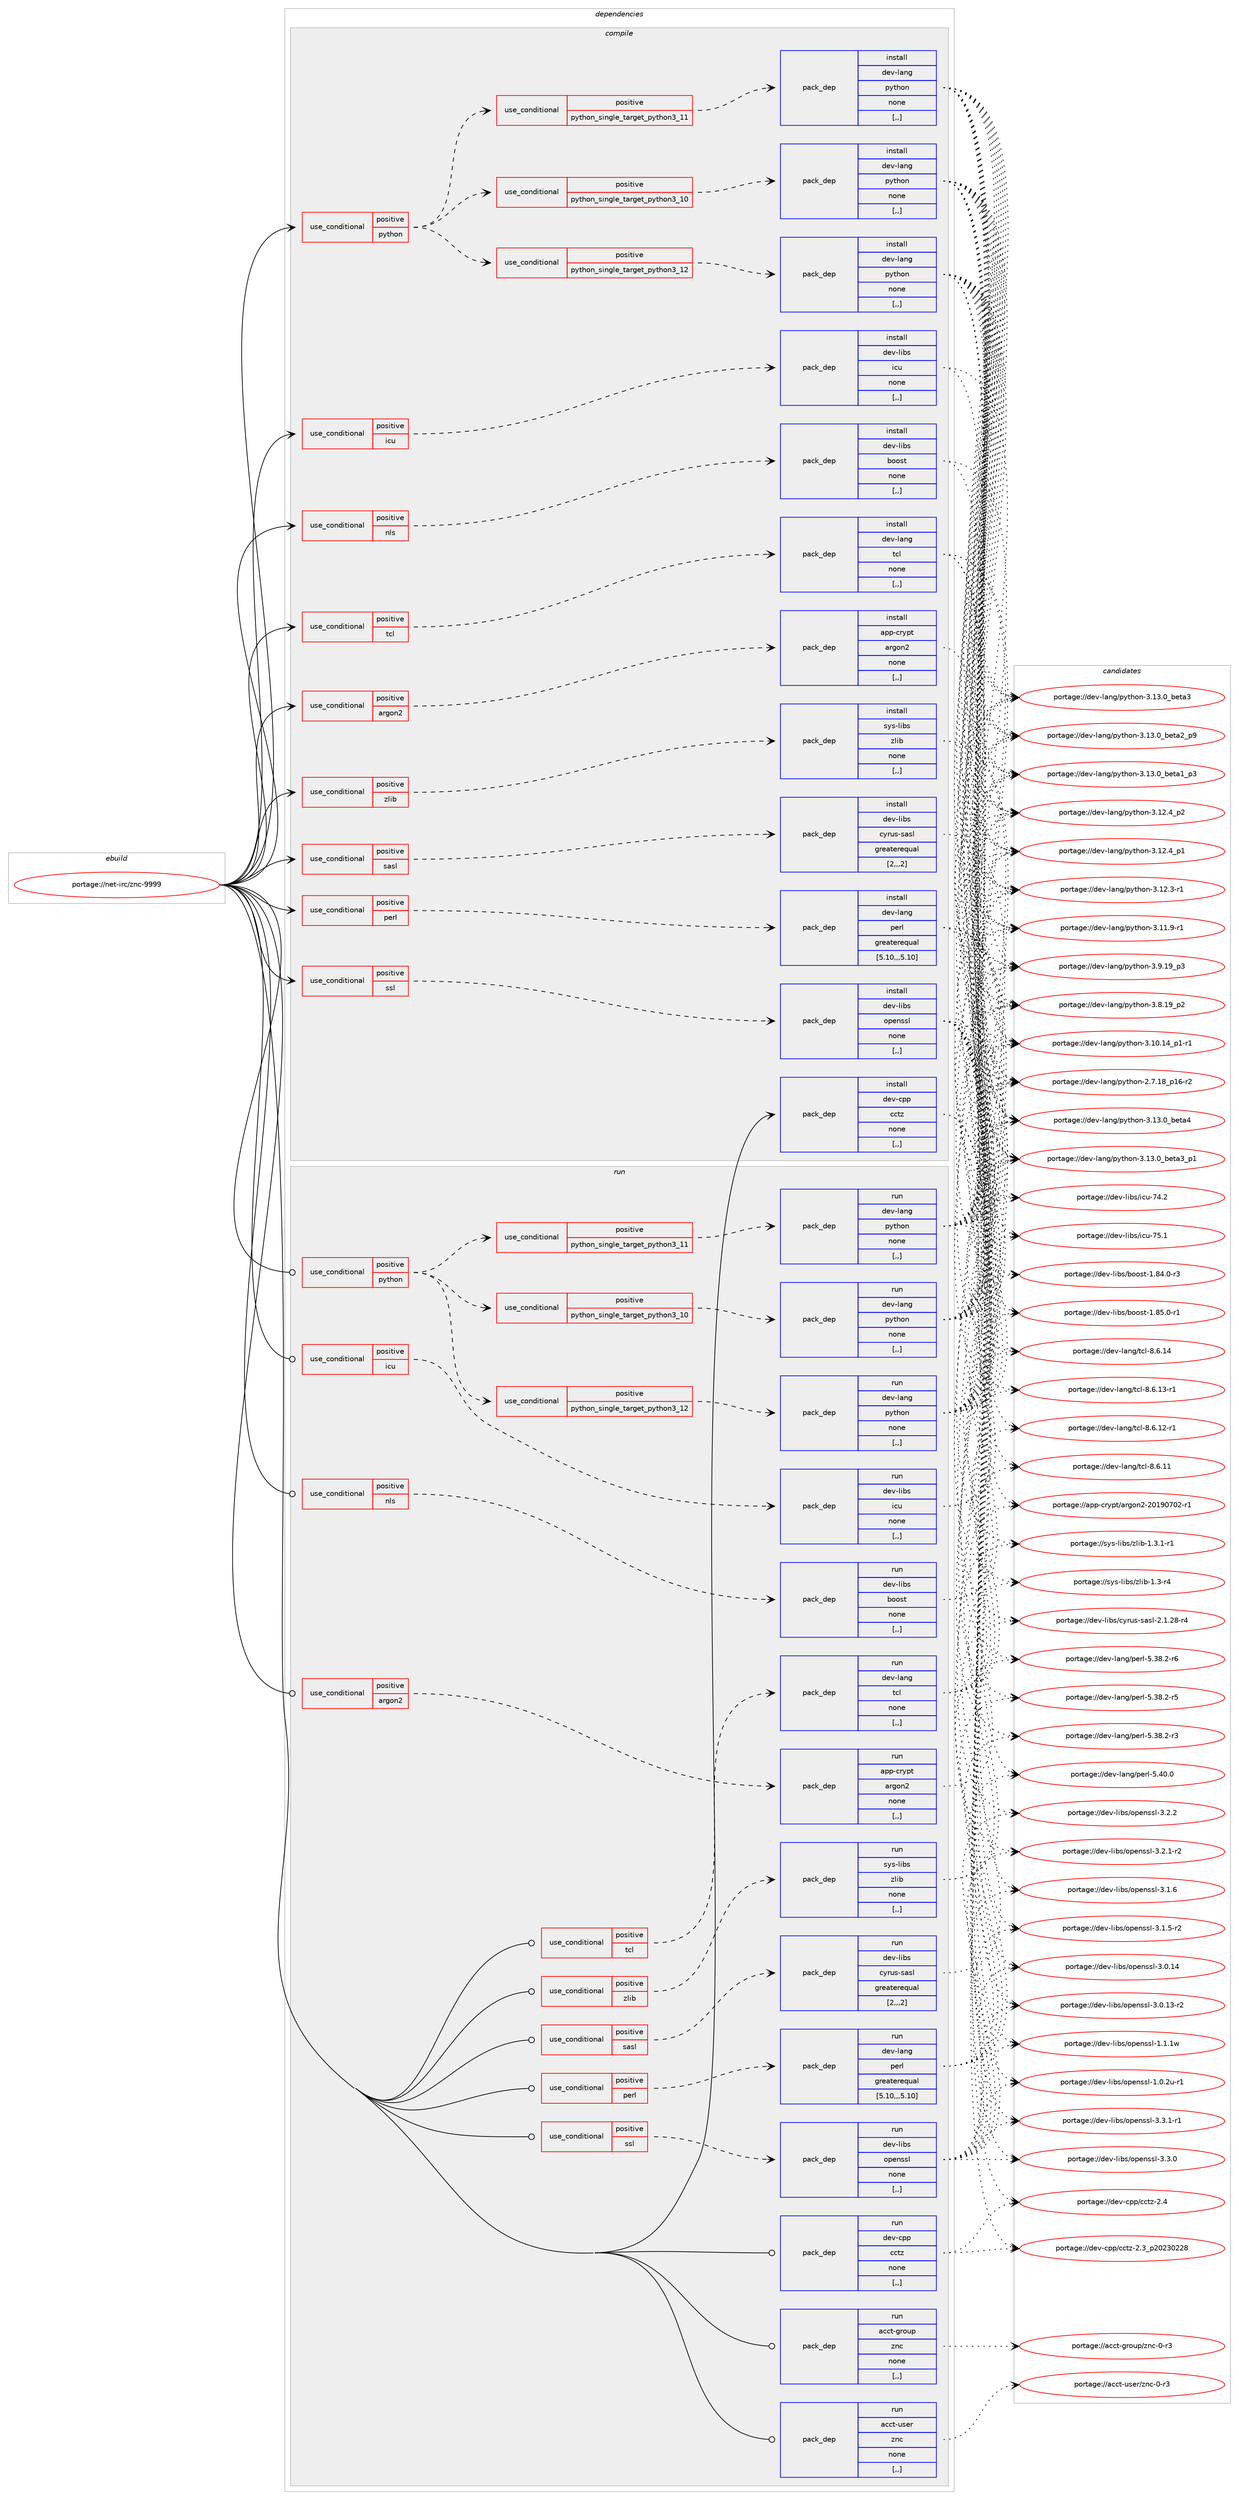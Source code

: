 digraph prolog {

# *************
# Graph options
# *************

newrank=true;
concentrate=true;
compound=true;
graph [rankdir=LR,fontname=Helvetica,fontsize=10,ranksep=1.5];#, ranksep=2.5, nodesep=0.2];
edge  [arrowhead=vee];
node  [fontname=Helvetica,fontsize=10];

# **********
# The ebuild
# **********

subgraph cluster_leftcol {
color=gray;
label=<<i>ebuild</i>>;
id [label="portage://net-irc/znc-9999", color=red, width=4, href="../net-irc/znc-9999.svg"];
}

# ****************
# The dependencies
# ****************

subgraph cluster_midcol {
color=gray;
label=<<i>dependencies</i>>;
subgraph cluster_compile {
fillcolor="#eeeeee";
style=filled;
label=<<i>compile</i>>;
subgraph cond93050 {
dependency357389 [label=<<TABLE BORDER="0" CELLBORDER="1" CELLSPACING="0" CELLPADDING="4"><TR><TD ROWSPAN="3" CELLPADDING="10">use_conditional</TD></TR><TR><TD>positive</TD></TR><TR><TD>argon2</TD></TR></TABLE>>, shape=none, color=red];
subgraph pack261698 {
dependency357390 [label=<<TABLE BORDER="0" CELLBORDER="1" CELLSPACING="0" CELLPADDING="4" WIDTH="220"><TR><TD ROWSPAN="6" CELLPADDING="30">pack_dep</TD></TR><TR><TD WIDTH="110">install</TD></TR><TR><TD>app-crypt</TD></TR><TR><TD>argon2</TD></TR><TR><TD>none</TD></TR><TR><TD>[,,]</TD></TR></TABLE>>, shape=none, color=blue];
}
dependency357389:e -> dependency357390:w [weight=20,style="dashed",arrowhead="vee"];
}
id:e -> dependency357389:w [weight=20,style="solid",arrowhead="vee"];
subgraph cond93051 {
dependency357391 [label=<<TABLE BORDER="0" CELLBORDER="1" CELLSPACING="0" CELLPADDING="4"><TR><TD ROWSPAN="3" CELLPADDING="10">use_conditional</TD></TR><TR><TD>positive</TD></TR><TR><TD>icu</TD></TR></TABLE>>, shape=none, color=red];
subgraph pack261699 {
dependency357392 [label=<<TABLE BORDER="0" CELLBORDER="1" CELLSPACING="0" CELLPADDING="4" WIDTH="220"><TR><TD ROWSPAN="6" CELLPADDING="30">pack_dep</TD></TR><TR><TD WIDTH="110">install</TD></TR><TR><TD>dev-libs</TD></TR><TR><TD>icu</TD></TR><TR><TD>none</TD></TR><TR><TD>[,,]</TD></TR></TABLE>>, shape=none, color=blue];
}
dependency357391:e -> dependency357392:w [weight=20,style="dashed",arrowhead="vee"];
}
id:e -> dependency357391:w [weight=20,style="solid",arrowhead="vee"];
subgraph cond93052 {
dependency357393 [label=<<TABLE BORDER="0" CELLBORDER="1" CELLSPACING="0" CELLPADDING="4"><TR><TD ROWSPAN="3" CELLPADDING="10">use_conditional</TD></TR><TR><TD>positive</TD></TR><TR><TD>nls</TD></TR></TABLE>>, shape=none, color=red];
subgraph pack261700 {
dependency357394 [label=<<TABLE BORDER="0" CELLBORDER="1" CELLSPACING="0" CELLPADDING="4" WIDTH="220"><TR><TD ROWSPAN="6" CELLPADDING="30">pack_dep</TD></TR><TR><TD WIDTH="110">install</TD></TR><TR><TD>dev-libs</TD></TR><TR><TD>boost</TD></TR><TR><TD>none</TD></TR><TR><TD>[,,]</TD></TR></TABLE>>, shape=none, color=blue];
}
dependency357393:e -> dependency357394:w [weight=20,style="dashed",arrowhead="vee"];
}
id:e -> dependency357393:w [weight=20,style="solid",arrowhead="vee"];
subgraph cond93053 {
dependency357395 [label=<<TABLE BORDER="0" CELLBORDER="1" CELLSPACING="0" CELLPADDING="4"><TR><TD ROWSPAN="3" CELLPADDING="10">use_conditional</TD></TR><TR><TD>positive</TD></TR><TR><TD>perl</TD></TR></TABLE>>, shape=none, color=red];
subgraph pack261701 {
dependency357396 [label=<<TABLE BORDER="0" CELLBORDER="1" CELLSPACING="0" CELLPADDING="4" WIDTH="220"><TR><TD ROWSPAN="6" CELLPADDING="30">pack_dep</TD></TR><TR><TD WIDTH="110">install</TD></TR><TR><TD>dev-lang</TD></TR><TR><TD>perl</TD></TR><TR><TD>greaterequal</TD></TR><TR><TD>[5.10,,,5.10]</TD></TR></TABLE>>, shape=none, color=blue];
}
dependency357395:e -> dependency357396:w [weight=20,style="dashed",arrowhead="vee"];
}
id:e -> dependency357395:w [weight=20,style="solid",arrowhead="vee"];
subgraph cond93054 {
dependency357397 [label=<<TABLE BORDER="0" CELLBORDER="1" CELLSPACING="0" CELLPADDING="4"><TR><TD ROWSPAN="3" CELLPADDING="10">use_conditional</TD></TR><TR><TD>positive</TD></TR><TR><TD>python</TD></TR></TABLE>>, shape=none, color=red];
subgraph cond93055 {
dependency357398 [label=<<TABLE BORDER="0" CELLBORDER="1" CELLSPACING="0" CELLPADDING="4"><TR><TD ROWSPAN="3" CELLPADDING="10">use_conditional</TD></TR><TR><TD>positive</TD></TR><TR><TD>python_single_target_python3_10</TD></TR></TABLE>>, shape=none, color=red];
subgraph pack261702 {
dependency357399 [label=<<TABLE BORDER="0" CELLBORDER="1" CELLSPACING="0" CELLPADDING="4" WIDTH="220"><TR><TD ROWSPAN="6" CELLPADDING="30">pack_dep</TD></TR><TR><TD WIDTH="110">install</TD></TR><TR><TD>dev-lang</TD></TR><TR><TD>python</TD></TR><TR><TD>none</TD></TR><TR><TD>[,,]</TD></TR></TABLE>>, shape=none, color=blue];
}
dependency357398:e -> dependency357399:w [weight=20,style="dashed",arrowhead="vee"];
}
dependency357397:e -> dependency357398:w [weight=20,style="dashed",arrowhead="vee"];
subgraph cond93056 {
dependency357400 [label=<<TABLE BORDER="0" CELLBORDER="1" CELLSPACING="0" CELLPADDING="4"><TR><TD ROWSPAN="3" CELLPADDING="10">use_conditional</TD></TR><TR><TD>positive</TD></TR><TR><TD>python_single_target_python3_11</TD></TR></TABLE>>, shape=none, color=red];
subgraph pack261703 {
dependency357401 [label=<<TABLE BORDER="0" CELLBORDER="1" CELLSPACING="0" CELLPADDING="4" WIDTH="220"><TR><TD ROWSPAN="6" CELLPADDING="30">pack_dep</TD></TR><TR><TD WIDTH="110">install</TD></TR><TR><TD>dev-lang</TD></TR><TR><TD>python</TD></TR><TR><TD>none</TD></TR><TR><TD>[,,]</TD></TR></TABLE>>, shape=none, color=blue];
}
dependency357400:e -> dependency357401:w [weight=20,style="dashed",arrowhead="vee"];
}
dependency357397:e -> dependency357400:w [weight=20,style="dashed",arrowhead="vee"];
subgraph cond93057 {
dependency357402 [label=<<TABLE BORDER="0" CELLBORDER="1" CELLSPACING="0" CELLPADDING="4"><TR><TD ROWSPAN="3" CELLPADDING="10">use_conditional</TD></TR><TR><TD>positive</TD></TR><TR><TD>python_single_target_python3_12</TD></TR></TABLE>>, shape=none, color=red];
subgraph pack261704 {
dependency357403 [label=<<TABLE BORDER="0" CELLBORDER="1" CELLSPACING="0" CELLPADDING="4" WIDTH="220"><TR><TD ROWSPAN="6" CELLPADDING="30">pack_dep</TD></TR><TR><TD WIDTH="110">install</TD></TR><TR><TD>dev-lang</TD></TR><TR><TD>python</TD></TR><TR><TD>none</TD></TR><TR><TD>[,,]</TD></TR></TABLE>>, shape=none, color=blue];
}
dependency357402:e -> dependency357403:w [weight=20,style="dashed",arrowhead="vee"];
}
dependency357397:e -> dependency357402:w [weight=20,style="dashed",arrowhead="vee"];
}
id:e -> dependency357397:w [weight=20,style="solid",arrowhead="vee"];
subgraph cond93058 {
dependency357404 [label=<<TABLE BORDER="0" CELLBORDER="1" CELLSPACING="0" CELLPADDING="4"><TR><TD ROWSPAN="3" CELLPADDING="10">use_conditional</TD></TR><TR><TD>positive</TD></TR><TR><TD>sasl</TD></TR></TABLE>>, shape=none, color=red];
subgraph pack261705 {
dependency357405 [label=<<TABLE BORDER="0" CELLBORDER="1" CELLSPACING="0" CELLPADDING="4" WIDTH="220"><TR><TD ROWSPAN="6" CELLPADDING="30">pack_dep</TD></TR><TR><TD WIDTH="110">install</TD></TR><TR><TD>dev-libs</TD></TR><TR><TD>cyrus-sasl</TD></TR><TR><TD>greaterequal</TD></TR><TR><TD>[2,,,2]</TD></TR></TABLE>>, shape=none, color=blue];
}
dependency357404:e -> dependency357405:w [weight=20,style="dashed",arrowhead="vee"];
}
id:e -> dependency357404:w [weight=20,style="solid",arrowhead="vee"];
subgraph cond93059 {
dependency357406 [label=<<TABLE BORDER="0" CELLBORDER="1" CELLSPACING="0" CELLPADDING="4"><TR><TD ROWSPAN="3" CELLPADDING="10">use_conditional</TD></TR><TR><TD>positive</TD></TR><TR><TD>ssl</TD></TR></TABLE>>, shape=none, color=red];
subgraph pack261706 {
dependency357407 [label=<<TABLE BORDER="0" CELLBORDER="1" CELLSPACING="0" CELLPADDING="4" WIDTH="220"><TR><TD ROWSPAN="6" CELLPADDING="30">pack_dep</TD></TR><TR><TD WIDTH="110">install</TD></TR><TR><TD>dev-libs</TD></TR><TR><TD>openssl</TD></TR><TR><TD>none</TD></TR><TR><TD>[,,]</TD></TR></TABLE>>, shape=none, color=blue];
}
dependency357406:e -> dependency357407:w [weight=20,style="dashed",arrowhead="vee"];
}
id:e -> dependency357406:w [weight=20,style="solid",arrowhead="vee"];
subgraph cond93060 {
dependency357408 [label=<<TABLE BORDER="0" CELLBORDER="1" CELLSPACING="0" CELLPADDING="4"><TR><TD ROWSPAN="3" CELLPADDING="10">use_conditional</TD></TR><TR><TD>positive</TD></TR><TR><TD>tcl</TD></TR></TABLE>>, shape=none, color=red];
subgraph pack261707 {
dependency357409 [label=<<TABLE BORDER="0" CELLBORDER="1" CELLSPACING="0" CELLPADDING="4" WIDTH="220"><TR><TD ROWSPAN="6" CELLPADDING="30">pack_dep</TD></TR><TR><TD WIDTH="110">install</TD></TR><TR><TD>dev-lang</TD></TR><TR><TD>tcl</TD></TR><TR><TD>none</TD></TR><TR><TD>[,,]</TD></TR></TABLE>>, shape=none, color=blue];
}
dependency357408:e -> dependency357409:w [weight=20,style="dashed",arrowhead="vee"];
}
id:e -> dependency357408:w [weight=20,style="solid",arrowhead="vee"];
subgraph cond93061 {
dependency357410 [label=<<TABLE BORDER="0" CELLBORDER="1" CELLSPACING="0" CELLPADDING="4"><TR><TD ROWSPAN="3" CELLPADDING="10">use_conditional</TD></TR><TR><TD>positive</TD></TR><TR><TD>zlib</TD></TR></TABLE>>, shape=none, color=red];
subgraph pack261708 {
dependency357411 [label=<<TABLE BORDER="0" CELLBORDER="1" CELLSPACING="0" CELLPADDING="4" WIDTH="220"><TR><TD ROWSPAN="6" CELLPADDING="30">pack_dep</TD></TR><TR><TD WIDTH="110">install</TD></TR><TR><TD>sys-libs</TD></TR><TR><TD>zlib</TD></TR><TR><TD>none</TD></TR><TR><TD>[,,]</TD></TR></TABLE>>, shape=none, color=blue];
}
dependency357410:e -> dependency357411:w [weight=20,style="dashed",arrowhead="vee"];
}
id:e -> dependency357410:w [weight=20,style="solid",arrowhead="vee"];
subgraph pack261709 {
dependency357412 [label=<<TABLE BORDER="0" CELLBORDER="1" CELLSPACING="0" CELLPADDING="4" WIDTH="220"><TR><TD ROWSPAN="6" CELLPADDING="30">pack_dep</TD></TR><TR><TD WIDTH="110">install</TD></TR><TR><TD>dev-cpp</TD></TR><TR><TD>cctz</TD></TR><TR><TD>none</TD></TR><TR><TD>[,,]</TD></TR></TABLE>>, shape=none, color=blue];
}
id:e -> dependency357412:w [weight=20,style="solid",arrowhead="vee"];
}
subgraph cluster_compileandrun {
fillcolor="#eeeeee";
style=filled;
label=<<i>compile and run</i>>;
}
subgraph cluster_run {
fillcolor="#eeeeee";
style=filled;
label=<<i>run</i>>;
subgraph cond93062 {
dependency357413 [label=<<TABLE BORDER="0" CELLBORDER="1" CELLSPACING="0" CELLPADDING="4"><TR><TD ROWSPAN="3" CELLPADDING="10">use_conditional</TD></TR><TR><TD>positive</TD></TR><TR><TD>argon2</TD></TR></TABLE>>, shape=none, color=red];
subgraph pack261710 {
dependency357414 [label=<<TABLE BORDER="0" CELLBORDER="1" CELLSPACING="0" CELLPADDING="4" WIDTH="220"><TR><TD ROWSPAN="6" CELLPADDING="30">pack_dep</TD></TR><TR><TD WIDTH="110">run</TD></TR><TR><TD>app-crypt</TD></TR><TR><TD>argon2</TD></TR><TR><TD>none</TD></TR><TR><TD>[,,]</TD></TR></TABLE>>, shape=none, color=blue];
}
dependency357413:e -> dependency357414:w [weight=20,style="dashed",arrowhead="vee"];
}
id:e -> dependency357413:w [weight=20,style="solid",arrowhead="odot"];
subgraph cond93063 {
dependency357415 [label=<<TABLE BORDER="0" CELLBORDER="1" CELLSPACING="0" CELLPADDING="4"><TR><TD ROWSPAN="3" CELLPADDING="10">use_conditional</TD></TR><TR><TD>positive</TD></TR><TR><TD>icu</TD></TR></TABLE>>, shape=none, color=red];
subgraph pack261711 {
dependency357416 [label=<<TABLE BORDER="0" CELLBORDER="1" CELLSPACING="0" CELLPADDING="4" WIDTH="220"><TR><TD ROWSPAN="6" CELLPADDING="30">pack_dep</TD></TR><TR><TD WIDTH="110">run</TD></TR><TR><TD>dev-libs</TD></TR><TR><TD>icu</TD></TR><TR><TD>none</TD></TR><TR><TD>[,,]</TD></TR></TABLE>>, shape=none, color=blue];
}
dependency357415:e -> dependency357416:w [weight=20,style="dashed",arrowhead="vee"];
}
id:e -> dependency357415:w [weight=20,style="solid",arrowhead="odot"];
subgraph cond93064 {
dependency357417 [label=<<TABLE BORDER="0" CELLBORDER="1" CELLSPACING="0" CELLPADDING="4"><TR><TD ROWSPAN="3" CELLPADDING="10">use_conditional</TD></TR><TR><TD>positive</TD></TR><TR><TD>nls</TD></TR></TABLE>>, shape=none, color=red];
subgraph pack261712 {
dependency357418 [label=<<TABLE BORDER="0" CELLBORDER="1" CELLSPACING="0" CELLPADDING="4" WIDTH="220"><TR><TD ROWSPAN="6" CELLPADDING="30">pack_dep</TD></TR><TR><TD WIDTH="110">run</TD></TR><TR><TD>dev-libs</TD></TR><TR><TD>boost</TD></TR><TR><TD>none</TD></TR><TR><TD>[,,]</TD></TR></TABLE>>, shape=none, color=blue];
}
dependency357417:e -> dependency357418:w [weight=20,style="dashed",arrowhead="vee"];
}
id:e -> dependency357417:w [weight=20,style="solid",arrowhead="odot"];
subgraph cond93065 {
dependency357419 [label=<<TABLE BORDER="0" CELLBORDER="1" CELLSPACING="0" CELLPADDING="4"><TR><TD ROWSPAN="3" CELLPADDING="10">use_conditional</TD></TR><TR><TD>positive</TD></TR><TR><TD>perl</TD></TR></TABLE>>, shape=none, color=red];
subgraph pack261713 {
dependency357420 [label=<<TABLE BORDER="0" CELLBORDER="1" CELLSPACING="0" CELLPADDING="4" WIDTH="220"><TR><TD ROWSPAN="6" CELLPADDING="30">pack_dep</TD></TR><TR><TD WIDTH="110">run</TD></TR><TR><TD>dev-lang</TD></TR><TR><TD>perl</TD></TR><TR><TD>greaterequal</TD></TR><TR><TD>[5.10,,,5.10]</TD></TR></TABLE>>, shape=none, color=blue];
}
dependency357419:e -> dependency357420:w [weight=20,style="dashed",arrowhead="vee"];
}
id:e -> dependency357419:w [weight=20,style="solid",arrowhead="odot"];
subgraph cond93066 {
dependency357421 [label=<<TABLE BORDER="0" CELLBORDER="1" CELLSPACING="0" CELLPADDING="4"><TR><TD ROWSPAN="3" CELLPADDING="10">use_conditional</TD></TR><TR><TD>positive</TD></TR><TR><TD>python</TD></TR></TABLE>>, shape=none, color=red];
subgraph cond93067 {
dependency357422 [label=<<TABLE BORDER="0" CELLBORDER="1" CELLSPACING="0" CELLPADDING="4"><TR><TD ROWSPAN="3" CELLPADDING="10">use_conditional</TD></TR><TR><TD>positive</TD></TR><TR><TD>python_single_target_python3_10</TD></TR></TABLE>>, shape=none, color=red];
subgraph pack261714 {
dependency357423 [label=<<TABLE BORDER="0" CELLBORDER="1" CELLSPACING="0" CELLPADDING="4" WIDTH="220"><TR><TD ROWSPAN="6" CELLPADDING="30">pack_dep</TD></TR><TR><TD WIDTH="110">run</TD></TR><TR><TD>dev-lang</TD></TR><TR><TD>python</TD></TR><TR><TD>none</TD></TR><TR><TD>[,,]</TD></TR></TABLE>>, shape=none, color=blue];
}
dependency357422:e -> dependency357423:w [weight=20,style="dashed",arrowhead="vee"];
}
dependency357421:e -> dependency357422:w [weight=20,style="dashed",arrowhead="vee"];
subgraph cond93068 {
dependency357424 [label=<<TABLE BORDER="0" CELLBORDER="1" CELLSPACING="0" CELLPADDING="4"><TR><TD ROWSPAN="3" CELLPADDING="10">use_conditional</TD></TR><TR><TD>positive</TD></TR><TR><TD>python_single_target_python3_11</TD></TR></TABLE>>, shape=none, color=red];
subgraph pack261715 {
dependency357425 [label=<<TABLE BORDER="0" CELLBORDER="1" CELLSPACING="0" CELLPADDING="4" WIDTH="220"><TR><TD ROWSPAN="6" CELLPADDING="30">pack_dep</TD></TR><TR><TD WIDTH="110">run</TD></TR><TR><TD>dev-lang</TD></TR><TR><TD>python</TD></TR><TR><TD>none</TD></TR><TR><TD>[,,]</TD></TR></TABLE>>, shape=none, color=blue];
}
dependency357424:e -> dependency357425:w [weight=20,style="dashed",arrowhead="vee"];
}
dependency357421:e -> dependency357424:w [weight=20,style="dashed",arrowhead="vee"];
subgraph cond93069 {
dependency357426 [label=<<TABLE BORDER="0" CELLBORDER="1" CELLSPACING="0" CELLPADDING="4"><TR><TD ROWSPAN="3" CELLPADDING="10">use_conditional</TD></TR><TR><TD>positive</TD></TR><TR><TD>python_single_target_python3_12</TD></TR></TABLE>>, shape=none, color=red];
subgraph pack261716 {
dependency357427 [label=<<TABLE BORDER="0" CELLBORDER="1" CELLSPACING="0" CELLPADDING="4" WIDTH="220"><TR><TD ROWSPAN="6" CELLPADDING="30">pack_dep</TD></TR><TR><TD WIDTH="110">run</TD></TR><TR><TD>dev-lang</TD></TR><TR><TD>python</TD></TR><TR><TD>none</TD></TR><TR><TD>[,,]</TD></TR></TABLE>>, shape=none, color=blue];
}
dependency357426:e -> dependency357427:w [weight=20,style="dashed",arrowhead="vee"];
}
dependency357421:e -> dependency357426:w [weight=20,style="dashed",arrowhead="vee"];
}
id:e -> dependency357421:w [weight=20,style="solid",arrowhead="odot"];
subgraph cond93070 {
dependency357428 [label=<<TABLE BORDER="0" CELLBORDER="1" CELLSPACING="0" CELLPADDING="4"><TR><TD ROWSPAN="3" CELLPADDING="10">use_conditional</TD></TR><TR><TD>positive</TD></TR><TR><TD>sasl</TD></TR></TABLE>>, shape=none, color=red];
subgraph pack261717 {
dependency357429 [label=<<TABLE BORDER="0" CELLBORDER="1" CELLSPACING="0" CELLPADDING="4" WIDTH="220"><TR><TD ROWSPAN="6" CELLPADDING="30">pack_dep</TD></TR><TR><TD WIDTH="110">run</TD></TR><TR><TD>dev-libs</TD></TR><TR><TD>cyrus-sasl</TD></TR><TR><TD>greaterequal</TD></TR><TR><TD>[2,,,2]</TD></TR></TABLE>>, shape=none, color=blue];
}
dependency357428:e -> dependency357429:w [weight=20,style="dashed",arrowhead="vee"];
}
id:e -> dependency357428:w [weight=20,style="solid",arrowhead="odot"];
subgraph cond93071 {
dependency357430 [label=<<TABLE BORDER="0" CELLBORDER="1" CELLSPACING="0" CELLPADDING="4"><TR><TD ROWSPAN="3" CELLPADDING="10">use_conditional</TD></TR><TR><TD>positive</TD></TR><TR><TD>ssl</TD></TR></TABLE>>, shape=none, color=red];
subgraph pack261718 {
dependency357431 [label=<<TABLE BORDER="0" CELLBORDER="1" CELLSPACING="0" CELLPADDING="4" WIDTH="220"><TR><TD ROWSPAN="6" CELLPADDING="30">pack_dep</TD></TR><TR><TD WIDTH="110">run</TD></TR><TR><TD>dev-libs</TD></TR><TR><TD>openssl</TD></TR><TR><TD>none</TD></TR><TR><TD>[,,]</TD></TR></TABLE>>, shape=none, color=blue];
}
dependency357430:e -> dependency357431:w [weight=20,style="dashed",arrowhead="vee"];
}
id:e -> dependency357430:w [weight=20,style="solid",arrowhead="odot"];
subgraph cond93072 {
dependency357432 [label=<<TABLE BORDER="0" CELLBORDER="1" CELLSPACING="0" CELLPADDING="4"><TR><TD ROWSPAN="3" CELLPADDING="10">use_conditional</TD></TR><TR><TD>positive</TD></TR><TR><TD>tcl</TD></TR></TABLE>>, shape=none, color=red];
subgraph pack261719 {
dependency357433 [label=<<TABLE BORDER="0" CELLBORDER="1" CELLSPACING="0" CELLPADDING="4" WIDTH="220"><TR><TD ROWSPAN="6" CELLPADDING="30">pack_dep</TD></TR><TR><TD WIDTH="110">run</TD></TR><TR><TD>dev-lang</TD></TR><TR><TD>tcl</TD></TR><TR><TD>none</TD></TR><TR><TD>[,,]</TD></TR></TABLE>>, shape=none, color=blue];
}
dependency357432:e -> dependency357433:w [weight=20,style="dashed",arrowhead="vee"];
}
id:e -> dependency357432:w [weight=20,style="solid",arrowhead="odot"];
subgraph cond93073 {
dependency357434 [label=<<TABLE BORDER="0" CELLBORDER="1" CELLSPACING="0" CELLPADDING="4"><TR><TD ROWSPAN="3" CELLPADDING="10">use_conditional</TD></TR><TR><TD>positive</TD></TR><TR><TD>zlib</TD></TR></TABLE>>, shape=none, color=red];
subgraph pack261720 {
dependency357435 [label=<<TABLE BORDER="0" CELLBORDER="1" CELLSPACING="0" CELLPADDING="4" WIDTH="220"><TR><TD ROWSPAN="6" CELLPADDING="30">pack_dep</TD></TR><TR><TD WIDTH="110">run</TD></TR><TR><TD>sys-libs</TD></TR><TR><TD>zlib</TD></TR><TR><TD>none</TD></TR><TR><TD>[,,]</TD></TR></TABLE>>, shape=none, color=blue];
}
dependency357434:e -> dependency357435:w [weight=20,style="dashed",arrowhead="vee"];
}
id:e -> dependency357434:w [weight=20,style="solid",arrowhead="odot"];
subgraph pack261721 {
dependency357436 [label=<<TABLE BORDER="0" CELLBORDER="1" CELLSPACING="0" CELLPADDING="4" WIDTH="220"><TR><TD ROWSPAN="6" CELLPADDING="30">pack_dep</TD></TR><TR><TD WIDTH="110">run</TD></TR><TR><TD>acct-group</TD></TR><TR><TD>znc</TD></TR><TR><TD>none</TD></TR><TR><TD>[,,]</TD></TR></TABLE>>, shape=none, color=blue];
}
id:e -> dependency357436:w [weight=20,style="solid",arrowhead="odot"];
subgraph pack261722 {
dependency357437 [label=<<TABLE BORDER="0" CELLBORDER="1" CELLSPACING="0" CELLPADDING="4" WIDTH="220"><TR><TD ROWSPAN="6" CELLPADDING="30">pack_dep</TD></TR><TR><TD WIDTH="110">run</TD></TR><TR><TD>acct-user</TD></TR><TR><TD>znc</TD></TR><TR><TD>none</TD></TR><TR><TD>[,,]</TD></TR></TABLE>>, shape=none, color=blue];
}
id:e -> dependency357437:w [weight=20,style="solid",arrowhead="odot"];
subgraph pack261723 {
dependency357438 [label=<<TABLE BORDER="0" CELLBORDER="1" CELLSPACING="0" CELLPADDING="4" WIDTH="220"><TR><TD ROWSPAN="6" CELLPADDING="30">pack_dep</TD></TR><TR><TD WIDTH="110">run</TD></TR><TR><TD>dev-cpp</TD></TR><TR><TD>cctz</TD></TR><TR><TD>none</TD></TR><TR><TD>[,,]</TD></TR></TABLE>>, shape=none, color=blue];
}
id:e -> dependency357438:w [weight=20,style="solid",arrowhead="odot"];
}
}

# **************
# The candidates
# **************

subgraph cluster_choices {
rank=same;
color=gray;
label=<<i>candidates</i>>;

subgraph choice261698 {
color=black;
nodesep=1;
choice9711211245991141211121164797114103111110504550484957485548504511449 [label="portage://app-crypt/argon2-20190702-r1", color=red, width=4,href="../app-crypt/argon2-20190702-r1.svg"];
dependency357390:e -> choice9711211245991141211121164797114103111110504550484957485548504511449:w [style=dotted,weight="100"];
}
subgraph choice261699 {
color=black;
nodesep=1;
choice100101118451081059811547105991174555534649 [label="portage://dev-libs/icu-75.1", color=red, width=4,href="../dev-libs/icu-75.1.svg"];
choice100101118451081059811547105991174555524650 [label="portage://dev-libs/icu-74.2", color=red, width=4,href="../dev-libs/icu-74.2.svg"];
dependency357392:e -> choice100101118451081059811547105991174555534649:w [style=dotted,weight="100"];
dependency357392:e -> choice100101118451081059811547105991174555524650:w [style=dotted,weight="100"];
}
subgraph choice261700 {
color=black;
nodesep=1;
choice10010111845108105981154798111111115116454946565346484511449 [label="portage://dev-libs/boost-1.85.0-r1", color=red, width=4,href="../dev-libs/boost-1.85.0-r1.svg"];
choice10010111845108105981154798111111115116454946565246484511451 [label="portage://dev-libs/boost-1.84.0-r3", color=red, width=4,href="../dev-libs/boost-1.84.0-r3.svg"];
dependency357394:e -> choice10010111845108105981154798111111115116454946565346484511449:w [style=dotted,weight="100"];
dependency357394:e -> choice10010111845108105981154798111111115116454946565246484511451:w [style=dotted,weight="100"];
}
subgraph choice261701 {
color=black;
nodesep=1;
choice10010111845108971101034711210111410845534652484648 [label="portage://dev-lang/perl-5.40.0", color=red, width=4,href="../dev-lang/perl-5.40.0.svg"];
choice100101118451089711010347112101114108455346515646504511454 [label="portage://dev-lang/perl-5.38.2-r6", color=red, width=4,href="../dev-lang/perl-5.38.2-r6.svg"];
choice100101118451089711010347112101114108455346515646504511453 [label="portage://dev-lang/perl-5.38.2-r5", color=red, width=4,href="../dev-lang/perl-5.38.2-r5.svg"];
choice100101118451089711010347112101114108455346515646504511451 [label="portage://dev-lang/perl-5.38.2-r3", color=red, width=4,href="../dev-lang/perl-5.38.2-r3.svg"];
dependency357396:e -> choice10010111845108971101034711210111410845534652484648:w [style=dotted,weight="100"];
dependency357396:e -> choice100101118451089711010347112101114108455346515646504511454:w [style=dotted,weight="100"];
dependency357396:e -> choice100101118451089711010347112101114108455346515646504511453:w [style=dotted,weight="100"];
dependency357396:e -> choice100101118451089711010347112101114108455346515646504511451:w [style=dotted,weight="100"];
}
subgraph choice261702 {
color=black;
nodesep=1;
choice1001011184510897110103471121211161041111104551464951464895981011169752 [label="portage://dev-lang/python-3.13.0_beta4", color=red, width=4,href="../dev-lang/python-3.13.0_beta4.svg"];
choice10010111845108971101034711212111610411111045514649514648959810111697519511249 [label="portage://dev-lang/python-3.13.0_beta3_p1", color=red, width=4,href="../dev-lang/python-3.13.0_beta3_p1.svg"];
choice1001011184510897110103471121211161041111104551464951464895981011169751 [label="portage://dev-lang/python-3.13.0_beta3", color=red, width=4,href="../dev-lang/python-3.13.0_beta3.svg"];
choice10010111845108971101034711212111610411111045514649514648959810111697509511257 [label="portage://dev-lang/python-3.13.0_beta2_p9", color=red, width=4,href="../dev-lang/python-3.13.0_beta2_p9.svg"];
choice10010111845108971101034711212111610411111045514649514648959810111697499511251 [label="portage://dev-lang/python-3.13.0_beta1_p3", color=red, width=4,href="../dev-lang/python-3.13.0_beta1_p3.svg"];
choice100101118451089711010347112121116104111110455146495046529511250 [label="portage://dev-lang/python-3.12.4_p2", color=red, width=4,href="../dev-lang/python-3.12.4_p2.svg"];
choice100101118451089711010347112121116104111110455146495046529511249 [label="portage://dev-lang/python-3.12.4_p1", color=red, width=4,href="../dev-lang/python-3.12.4_p1.svg"];
choice100101118451089711010347112121116104111110455146495046514511449 [label="portage://dev-lang/python-3.12.3-r1", color=red, width=4,href="../dev-lang/python-3.12.3-r1.svg"];
choice100101118451089711010347112121116104111110455146494946574511449 [label="portage://dev-lang/python-3.11.9-r1", color=red, width=4,href="../dev-lang/python-3.11.9-r1.svg"];
choice100101118451089711010347112121116104111110455146494846495295112494511449 [label="portage://dev-lang/python-3.10.14_p1-r1", color=red, width=4,href="../dev-lang/python-3.10.14_p1-r1.svg"];
choice100101118451089711010347112121116104111110455146574649579511251 [label="portage://dev-lang/python-3.9.19_p3", color=red, width=4,href="../dev-lang/python-3.9.19_p3.svg"];
choice100101118451089711010347112121116104111110455146564649579511250 [label="portage://dev-lang/python-3.8.19_p2", color=red, width=4,href="../dev-lang/python-3.8.19_p2.svg"];
choice100101118451089711010347112121116104111110455046554649569511249544511450 [label="portage://dev-lang/python-2.7.18_p16-r2", color=red, width=4,href="../dev-lang/python-2.7.18_p16-r2.svg"];
dependency357399:e -> choice1001011184510897110103471121211161041111104551464951464895981011169752:w [style=dotted,weight="100"];
dependency357399:e -> choice10010111845108971101034711212111610411111045514649514648959810111697519511249:w [style=dotted,weight="100"];
dependency357399:e -> choice1001011184510897110103471121211161041111104551464951464895981011169751:w [style=dotted,weight="100"];
dependency357399:e -> choice10010111845108971101034711212111610411111045514649514648959810111697509511257:w [style=dotted,weight="100"];
dependency357399:e -> choice10010111845108971101034711212111610411111045514649514648959810111697499511251:w [style=dotted,weight="100"];
dependency357399:e -> choice100101118451089711010347112121116104111110455146495046529511250:w [style=dotted,weight="100"];
dependency357399:e -> choice100101118451089711010347112121116104111110455146495046529511249:w [style=dotted,weight="100"];
dependency357399:e -> choice100101118451089711010347112121116104111110455146495046514511449:w [style=dotted,weight="100"];
dependency357399:e -> choice100101118451089711010347112121116104111110455146494946574511449:w [style=dotted,weight="100"];
dependency357399:e -> choice100101118451089711010347112121116104111110455146494846495295112494511449:w [style=dotted,weight="100"];
dependency357399:e -> choice100101118451089711010347112121116104111110455146574649579511251:w [style=dotted,weight="100"];
dependency357399:e -> choice100101118451089711010347112121116104111110455146564649579511250:w [style=dotted,weight="100"];
dependency357399:e -> choice100101118451089711010347112121116104111110455046554649569511249544511450:w [style=dotted,weight="100"];
}
subgraph choice261703 {
color=black;
nodesep=1;
choice1001011184510897110103471121211161041111104551464951464895981011169752 [label="portage://dev-lang/python-3.13.0_beta4", color=red, width=4,href="../dev-lang/python-3.13.0_beta4.svg"];
choice10010111845108971101034711212111610411111045514649514648959810111697519511249 [label="portage://dev-lang/python-3.13.0_beta3_p1", color=red, width=4,href="../dev-lang/python-3.13.0_beta3_p1.svg"];
choice1001011184510897110103471121211161041111104551464951464895981011169751 [label="portage://dev-lang/python-3.13.0_beta3", color=red, width=4,href="../dev-lang/python-3.13.0_beta3.svg"];
choice10010111845108971101034711212111610411111045514649514648959810111697509511257 [label="portage://dev-lang/python-3.13.0_beta2_p9", color=red, width=4,href="../dev-lang/python-3.13.0_beta2_p9.svg"];
choice10010111845108971101034711212111610411111045514649514648959810111697499511251 [label="portage://dev-lang/python-3.13.0_beta1_p3", color=red, width=4,href="../dev-lang/python-3.13.0_beta1_p3.svg"];
choice100101118451089711010347112121116104111110455146495046529511250 [label="portage://dev-lang/python-3.12.4_p2", color=red, width=4,href="../dev-lang/python-3.12.4_p2.svg"];
choice100101118451089711010347112121116104111110455146495046529511249 [label="portage://dev-lang/python-3.12.4_p1", color=red, width=4,href="../dev-lang/python-3.12.4_p1.svg"];
choice100101118451089711010347112121116104111110455146495046514511449 [label="portage://dev-lang/python-3.12.3-r1", color=red, width=4,href="../dev-lang/python-3.12.3-r1.svg"];
choice100101118451089711010347112121116104111110455146494946574511449 [label="portage://dev-lang/python-3.11.9-r1", color=red, width=4,href="../dev-lang/python-3.11.9-r1.svg"];
choice100101118451089711010347112121116104111110455146494846495295112494511449 [label="portage://dev-lang/python-3.10.14_p1-r1", color=red, width=4,href="../dev-lang/python-3.10.14_p1-r1.svg"];
choice100101118451089711010347112121116104111110455146574649579511251 [label="portage://dev-lang/python-3.9.19_p3", color=red, width=4,href="../dev-lang/python-3.9.19_p3.svg"];
choice100101118451089711010347112121116104111110455146564649579511250 [label="portage://dev-lang/python-3.8.19_p2", color=red, width=4,href="../dev-lang/python-3.8.19_p2.svg"];
choice100101118451089711010347112121116104111110455046554649569511249544511450 [label="portage://dev-lang/python-2.7.18_p16-r2", color=red, width=4,href="../dev-lang/python-2.7.18_p16-r2.svg"];
dependency357401:e -> choice1001011184510897110103471121211161041111104551464951464895981011169752:w [style=dotted,weight="100"];
dependency357401:e -> choice10010111845108971101034711212111610411111045514649514648959810111697519511249:w [style=dotted,weight="100"];
dependency357401:e -> choice1001011184510897110103471121211161041111104551464951464895981011169751:w [style=dotted,weight="100"];
dependency357401:e -> choice10010111845108971101034711212111610411111045514649514648959810111697509511257:w [style=dotted,weight="100"];
dependency357401:e -> choice10010111845108971101034711212111610411111045514649514648959810111697499511251:w [style=dotted,weight="100"];
dependency357401:e -> choice100101118451089711010347112121116104111110455146495046529511250:w [style=dotted,weight="100"];
dependency357401:e -> choice100101118451089711010347112121116104111110455146495046529511249:w [style=dotted,weight="100"];
dependency357401:e -> choice100101118451089711010347112121116104111110455146495046514511449:w [style=dotted,weight="100"];
dependency357401:e -> choice100101118451089711010347112121116104111110455146494946574511449:w [style=dotted,weight="100"];
dependency357401:e -> choice100101118451089711010347112121116104111110455146494846495295112494511449:w [style=dotted,weight="100"];
dependency357401:e -> choice100101118451089711010347112121116104111110455146574649579511251:w [style=dotted,weight="100"];
dependency357401:e -> choice100101118451089711010347112121116104111110455146564649579511250:w [style=dotted,weight="100"];
dependency357401:e -> choice100101118451089711010347112121116104111110455046554649569511249544511450:w [style=dotted,weight="100"];
}
subgraph choice261704 {
color=black;
nodesep=1;
choice1001011184510897110103471121211161041111104551464951464895981011169752 [label="portage://dev-lang/python-3.13.0_beta4", color=red, width=4,href="../dev-lang/python-3.13.0_beta4.svg"];
choice10010111845108971101034711212111610411111045514649514648959810111697519511249 [label="portage://dev-lang/python-3.13.0_beta3_p1", color=red, width=4,href="../dev-lang/python-3.13.0_beta3_p1.svg"];
choice1001011184510897110103471121211161041111104551464951464895981011169751 [label="portage://dev-lang/python-3.13.0_beta3", color=red, width=4,href="../dev-lang/python-3.13.0_beta3.svg"];
choice10010111845108971101034711212111610411111045514649514648959810111697509511257 [label="portage://dev-lang/python-3.13.0_beta2_p9", color=red, width=4,href="../dev-lang/python-3.13.0_beta2_p9.svg"];
choice10010111845108971101034711212111610411111045514649514648959810111697499511251 [label="portage://dev-lang/python-3.13.0_beta1_p3", color=red, width=4,href="../dev-lang/python-3.13.0_beta1_p3.svg"];
choice100101118451089711010347112121116104111110455146495046529511250 [label="portage://dev-lang/python-3.12.4_p2", color=red, width=4,href="../dev-lang/python-3.12.4_p2.svg"];
choice100101118451089711010347112121116104111110455146495046529511249 [label="portage://dev-lang/python-3.12.4_p1", color=red, width=4,href="../dev-lang/python-3.12.4_p1.svg"];
choice100101118451089711010347112121116104111110455146495046514511449 [label="portage://dev-lang/python-3.12.3-r1", color=red, width=4,href="../dev-lang/python-3.12.3-r1.svg"];
choice100101118451089711010347112121116104111110455146494946574511449 [label="portage://dev-lang/python-3.11.9-r1", color=red, width=4,href="../dev-lang/python-3.11.9-r1.svg"];
choice100101118451089711010347112121116104111110455146494846495295112494511449 [label="portage://dev-lang/python-3.10.14_p1-r1", color=red, width=4,href="../dev-lang/python-3.10.14_p1-r1.svg"];
choice100101118451089711010347112121116104111110455146574649579511251 [label="portage://dev-lang/python-3.9.19_p3", color=red, width=4,href="../dev-lang/python-3.9.19_p3.svg"];
choice100101118451089711010347112121116104111110455146564649579511250 [label="portage://dev-lang/python-3.8.19_p2", color=red, width=4,href="../dev-lang/python-3.8.19_p2.svg"];
choice100101118451089711010347112121116104111110455046554649569511249544511450 [label="portage://dev-lang/python-2.7.18_p16-r2", color=red, width=4,href="../dev-lang/python-2.7.18_p16-r2.svg"];
dependency357403:e -> choice1001011184510897110103471121211161041111104551464951464895981011169752:w [style=dotted,weight="100"];
dependency357403:e -> choice10010111845108971101034711212111610411111045514649514648959810111697519511249:w [style=dotted,weight="100"];
dependency357403:e -> choice1001011184510897110103471121211161041111104551464951464895981011169751:w [style=dotted,weight="100"];
dependency357403:e -> choice10010111845108971101034711212111610411111045514649514648959810111697509511257:w [style=dotted,weight="100"];
dependency357403:e -> choice10010111845108971101034711212111610411111045514649514648959810111697499511251:w [style=dotted,weight="100"];
dependency357403:e -> choice100101118451089711010347112121116104111110455146495046529511250:w [style=dotted,weight="100"];
dependency357403:e -> choice100101118451089711010347112121116104111110455146495046529511249:w [style=dotted,weight="100"];
dependency357403:e -> choice100101118451089711010347112121116104111110455146495046514511449:w [style=dotted,weight="100"];
dependency357403:e -> choice100101118451089711010347112121116104111110455146494946574511449:w [style=dotted,weight="100"];
dependency357403:e -> choice100101118451089711010347112121116104111110455146494846495295112494511449:w [style=dotted,weight="100"];
dependency357403:e -> choice100101118451089711010347112121116104111110455146574649579511251:w [style=dotted,weight="100"];
dependency357403:e -> choice100101118451089711010347112121116104111110455146564649579511250:w [style=dotted,weight="100"];
dependency357403:e -> choice100101118451089711010347112121116104111110455046554649569511249544511450:w [style=dotted,weight="100"];
}
subgraph choice261705 {
color=black;
nodesep=1;
choice100101118451081059811547991211141171154511597115108455046494650564511452 [label="portage://dev-libs/cyrus-sasl-2.1.28-r4", color=red, width=4,href="../dev-libs/cyrus-sasl-2.1.28-r4.svg"];
dependency357405:e -> choice100101118451081059811547991211141171154511597115108455046494650564511452:w [style=dotted,weight="100"];
}
subgraph choice261706 {
color=black;
nodesep=1;
choice1001011184510810598115471111121011101151151084551465146494511449 [label="portage://dev-libs/openssl-3.3.1-r1", color=red, width=4,href="../dev-libs/openssl-3.3.1-r1.svg"];
choice100101118451081059811547111112101110115115108455146514648 [label="portage://dev-libs/openssl-3.3.0", color=red, width=4,href="../dev-libs/openssl-3.3.0.svg"];
choice100101118451081059811547111112101110115115108455146504650 [label="portage://dev-libs/openssl-3.2.2", color=red, width=4,href="../dev-libs/openssl-3.2.2.svg"];
choice1001011184510810598115471111121011101151151084551465046494511450 [label="portage://dev-libs/openssl-3.2.1-r2", color=red, width=4,href="../dev-libs/openssl-3.2.1-r2.svg"];
choice100101118451081059811547111112101110115115108455146494654 [label="portage://dev-libs/openssl-3.1.6", color=red, width=4,href="../dev-libs/openssl-3.1.6.svg"];
choice1001011184510810598115471111121011101151151084551464946534511450 [label="portage://dev-libs/openssl-3.1.5-r2", color=red, width=4,href="../dev-libs/openssl-3.1.5-r2.svg"];
choice10010111845108105981154711111210111011511510845514648464952 [label="portage://dev-libs/openssl-3.0.14", color=red, width=4,href="../dev-libs/openssl-3.0.14.svg"];
choice100101118451081059811547111112101110115115108455146484649514511450 [label="portage://dev-libs/openssl-3.0.13-r2", color=red, width=4,href="../dev-libs/openssl-3.0.13-r2.svg"];
choice100101118451081059811547111112101110115115108454946494649119 [label="portage://dev-libs/openssl-1.1.1w", color=red, width=4,href="../dev-libs/openssl-1.1.1w.svg"];
choice1001011184510810598115471111121011101151151084549464846501174511449 [label="portage://dev-libs/openssl-1.0.2u-r1", color=red, width=4,href="../dev-libs/openssl-1.0.2u-r1.svg"];
dependency357407:e -> choice1001011184510810598115471111121011101151151084551465146494511449:w [style=dotted,weight="100"];
dependency357407:e -> choice100101118451081059811547111112101110115115108455146514648:w [style=dotted,weight="100"];
dependency357407:e -> choice100101118451081059811547111112101110115115108455146504650:w [style=dotted,weight="100"];
dependency357407:e -> choice1001011184510810598115471111121011101151151084551465046494511450:w [style=dotted,weight="100"];
dependency357407:e -> choice100101118451081059811547111112101110115115108455146494654:w [style=dotted,weight="100"];
dependency357407:e -> choice1001011184510810598115471111121011101151151084551464946534511450:w [style=dotted,weight="100"];
dependency357407:e -> choice10010111845108105981154711111210111011511510845514648464952:w [style=dotted,weight="100"];
dependency357407:e -> choice100101118451081059811547111112101110115115108455146484649514511450:w [style=dotted,weight="100"];
dependency357407:e -> choice100101118451081059811547111112101110115115108454946494649119:w [style=dotted,weight="100"];
dependency357407:e -> choice1001011184510810598115471111121011101151151084549464846501174511449:w [style=dotted,weight="100"];
}
subgraph choice261707 {
color=black;
nodesep=1;
choice1001011184510897110103471169910845564654464952 [label="portage://dev-lang/tcl-8.6.14", color=red, width=4,href="../dev-lang/tcl-8.6.14.svg"];
choice10010111845108971101034711699108455646544649514511449 [label="portage://dev-lang/tcl-8.6.13-r1", color=red, width=4,href="../dev-lang/tcl-8.6.13-r1.svg"];
choice10010111845108971101034711699108455646544649504511449 [label="portage://dev-lang/tcl-8.6.12-r1", color=red, width=4,href="../dev-lang/tcl-8.6.12-r1.svg"];
choice1001011184510897110103471169910845564654464949 [label="portage://dev-lang/tcl-8.6.11", color=red, width=4,href="../dev-lang/tcl-8.6.11.svg"];
dependency357409:e -> choice1001011184510897110103471169910845564654464952:w [style=dotted,weight="100"];
dependency357409:e -> choice10010111845108971101034711699108455646544649514511449:w [style=dotted,weight="100"];
dependency357409:e -> choice10010111845108971101034711699108455646544649504511449:w [style=dotted,weight="100"];
dependency357409:e -> choice1001011184510897110103471169910845564654464949:w [style=dotted,weight="100"];
}
subgraph choice261708 {
color=black;
nodesep=1;
choice115121115451081059811547122108105984549465146494511449 [label="portage://sys-libs/zlib-1.3.1-r1", color=red, width=4,href="../sys-libs/zlib-1.3.1-r1.svg"];
choice11512111545108105981154712210810598454946514511452 [label="portage://sys-libs/zlib-1.3-r4", color=red, width=4,href="../sys-libs/zlib-1.3-r4.svg"];
dependency357411:e -> choice115121115451081059811547122108105984549465146494511449:w [style=dotted,weight="100"];
dependency357411:e -> choice11512111545108105981154712210810598454946514511452:w [style=dotted,weight="100"];
}
subgraph choice261709 {
color=black;
nodesep=1;
choice100101118459911211247999911612245504652 [label="portage://dev-cpp/cctz-2.4", color=red, width=4,href="../dev-cpp/cctz-2.4.svg"];
choice100101118459911211247999911612245504651951125048505148505056 [label="portage://dev-cpp/cctz-2.3_p20230228", color=red, width=4,href="../dev-cpp/cctz-2.3_p20230228.svg"];
dependency357412:e -> choice100101118459911211247999911612245504652:w [style=dotted,weight="100"];
dependency357412:e -> choice100101118459911211247999911612245504651951125048505148505056:w [style=dotted,weight="100"];
}
subgraph choice261710 {
color=black;
nodesep=1;
choice9711211245991141211121164797114103111110504550484957485548504511449 [label="portage://app-crypt/argon2-20190702-r1", color=red, width=4,href="../app-crypt/argon2-20190702-r1.svg"];
dependency357414:e -> choice9711211245991141211121164797114103111110504550484957485548504511449:w [style=dotted,weight="100"];
}
subgraph choice261711 {
color=black;
nodesep=1;
choice100101118451081059811547105991174555534649 [label="portage://dev-libs/icu-75.1", color=red, width=4,href="../dev-libs/icu-75.1.svg"];
choice100101118451081059811547105991174555524650 [label="portage://dev-libs/icu-74.2", color=red, width=4,href="../dev-libs/icu-74.2.svg"];
dependency357416:e -> choice100101118451081059811547105991174555534649:w [style=dotted,weight="100"];
dependency357416:e -> choice100101118451081059811547105991174555524650:w [style=dotted,weight="100"];
}
subgraph choice261712 {
color=black;
nodesep=1;
choice10010111845108105981154798111111115116454946565346484511449 [label="portage://dev-libs/boost-1.85.0-r1", color=red, width=4,href="../dev-libs/boost-1.85.0-r1.svg"];
choice10010111845108105981154798111111115116454946565246484511451 [label="portage://dev-libs/boost-1.84.0-r3", color=red, width=4,href="../dev-libs/boost-1.84.0-r3.svg"];
dependency357418:e -> choice10010111845108105981154798111111115116454946565346484511449:w [style=dotted,weight="100"];
dependency357418:e -> choice10010111845108105981154798111111115116454946565246484511451:w [style=dotted,weight="100"];
}
subgraph choice261713 {
color=black;
nodesep=1;
choice10010111845108971101034711210111410845534652484648 [label="portage://dev-lang/perl-5.40.0", color=red, width=4,href="../dev-lang/perl-5.40.0.svg"];
choice100101118451089711010347112101114108455346515646504511454 [label="portage://dev-lang/perl-5.38.2-r6", color=red, width=4,href="../dev-lang/perl-5.38.2-r6.svg"];
choice100101118451089711010347112101114108455346515646504511453 [label="portage://dev-lang/perl-5.38.2-r5", color=red, width=4,href="../dev-lang/perl-5.38.2-r5.svg"];
choice100101118451089711010347112101114108455346515646504511451 [label="portage://dev-lang/perl-5.38.2-r3", color=red, width=4,href="../dev-lang/perl-5.38.2-r3.svg"];
dependency357420:e -> choice10010111845108971101034711210111410845534652484648:w [style=dotted,weight="100"];
dependency357420:e -> choice100101118451089711010347112101114108455346515646504511454:w [style=dotted,weight="100"];
dependency357420:e -> choice100101118451089711010347112101114108455346515646504511453:w [style=dotted,weight="100"];
dependency357420:e -> choice100101118451089711010347112101114108455346515646504511451:w [style=dotted,weight="100"];
}
subgraph choice261714 {
color=black;
nodesep=1;
choice1001011184510897110103471121211161041111104551464951464895981011169752 [label="portage://dev-lang/python-3.13.0_beta4", color=red, width=4,href="../dev-lang/python-3.13.0_beta4.svg"];
choice10010111845108971101034711212111610411111045514649514648959810111697519511249 [label="portage://dev-lang/python-3.13.0_beta3_p1", color=red, width=4,href="../dev-lang/python-3.13.0_beta3_p1.svg"];
choice1001011184510897110103471121211161041111104551464951464895981011169751 [label="portage://dev-lang/python-3.13.0_beta3", color=red, width=4,href="../dev-lang/python-3.13.0_beta3.svg"];
choice10010111845108971101034711212111610411111045514649514648959810111697509511257 [label="portage://dev-lang/python-3.13.0_beta2_p9", color=red, width=4,href="../dev-lang/python-3.13.0_beta2_p9.svg"];
choice10010111845108971101034711212111610411111045514649514648959810111697499511251 [label="portage://dev-lang/python-3.13.0_beta1_p3", color=red, width=4,href="../dev-lang/python-3.13.0_beta1_p3.svg"];
choice100101118451089711010347112121116104111110455146495046529511250 [label="portage://dev-lang/python-3.12.4_p2", color=red, width=4,href="../dev-lang/python-3.12.4_p2.svg"];
choice100101118451089711010347112121116104111110455146495046529511249 [label="portage://dev-lang/python-3.12.4_p1", color=red, width=4,href="../dev-lang/python-3.12.4_p1.svg"];
choice100101118451089711010347112121116104111110455146495046514511449 [label="portage://dev-lang/python-3.12.3-r1", color=red, width=4,href="../dev-lang/python-3.12.3-r1.svg"];
choice100101118451089711010347112121116104111110455146494946574511449 [label="portage://dev-lang/python-3.11.9-r1", color=red, width=4,href="../dev-lang/python-3.11.9-r1.svg"];
choice100101118451089711010347112121116104111110455146494846495295112494511449 [label="portage://dev-lang/python-3.10.14_p1-r1", color=red, width=4,href="../dev-lang/python-3.10.14_p1-r1.svg"];
choice100101118451089711010347112121116104111110455146574649579511251 [label="portage://dev-lang/python-3.9.19_p3", color=red, width=4,href="../dev-lang/python-3.9.19_p3.svg"];
choice100101118451089711010347112121116104111110455146564649579511250 [label="portage://dev-lang/python-3.8.19_p2", color=red, width=4,href="../dev-lang/python-3.8.19_p2.svg"];
choice100101118451089711010347112121116104111110455046554649569511249544511450 [label="portage://dev-lang/python-2.7.18_p16-r2", color=red, width=4,href="../dev-lang/python-2.7.18_p16-r2.svg"];
dependency357423:e -> choice1001011184510897110103471121211161041111104551464951464895981011169752:w [style=dotted,weight="100"];
dependency357423:e -> choice10010111845108971101034711212111610411111045514649514648959810111697519511249:w [style=dotted,weight="100"];
dependency357423:e -> choice1001011184510897110103471121211161041111104551464951464895981011169751:w [style=dotted,weight="100"];
dependency357423:e -> choice10010111845108971101034711212111610411111045514649514648959810111697509511257:w [style=dotted,weight="100"];
dependency357423:e -> choice10010111845108971101034711212111610411111045514649514648959810111697499511251:w [style=dotted,weight="100"];
dependency357423:e -> choice100101118451089711010347112121116104111110455146495046529511250:w [style=dotted,weight="100"];
dependency357423:e -> choice100101118451089711010347112121116104111110455146495046529511249:w [style=dotted,weight="100"];
dependency357423:e -> choice100101118451089711010347112121116104111110455146495046514511449:w [style=dotted,weight="100"];
dependency357423:e -> choice100101118451089711010347112121116104111110455146494946574511449:w [style=dotted,weight="100"];
dependency357423:e -> choice100101118451089711010347112121116104111110455146494846495295112494511449:w [style=dotted,weight="100"];
dependency357423:e -> choice100101118451089711010347112121116104111110455146574649579511251:w [style=dotted,weight="100"];
dependency357423:e -> choice100101118451089711010347112121116104111110455146564649579511250:w [style=dotted,weight="100"];
dependency357423:e -> choice100101118451089711010347112121116104111110455046554649569511249544511450:w [style=dotted,weight="100"];
}
subgraph choice261715 {
color=black;
nodesep=1;
choice1001011184510897110103471121211161041111104551464951464895981011169752 [label="portage://dev-lang/python-3.13.0_beta4", color=red, width=4,href="../dev-lang/python-3.13.0_beta4.svg"];
choice10010111845108971101034711212111610411111045514649514648959810111697519511249 [label="portage://dev-lang/python-3.13.0_beta3_p1", color=red, width=4,href="../dev-lang/python-3.13.0_beta3_p1.svg"];
choice1001011184510897110103471121211161041111104551464951464895981011169751 [label="portage://dev-lang/python-3.13.0_beta3", color=red, width=4,href="../dev-lang/python-3.13.0_beta3.svg"];
choice10010111845108971101034711212111610411111045514649514648959810111697509511257 [label="portage://dev-lang/python-3.13.0_beta2_p9", color=red, width=4,href="../dev-lang/python-3.13.0_beta2_p9.svg"];
choice10010111845108971101034711212111610411111045514649514648959810111697499511251 [label="portage://dev-lang/python-3.13.0_beta1_p3", color=red, width=4,href="../dev-lang/python-3.13.0_beta1_p3.svg"];
choice100101118451089711010347112121116104111110455146495046529511250 [label="portage://dev-lang/python-3.12.4_p2", color=red, width=4,href="../dev-lang/python-3.12.4_p2.svg"];
choice100101118451089711010347112121116104111110455146495046529511249 [label="portage://dev-lang/python-3.12.4_p1", color=red, width=4,href="../dev-lang/python-3.12.4_p1.svg"];
choice100101118451089711010347112121116104111110455146495046514511449 [label="portage://dev-lang/python-3.12.3-r1", color=red, width=4,href="../dev-lang/python-3.12.3-r1.svg"];
choice100101118451089711010347112121116104111110455146494946574511449 [label="portage://dev-lang/python-3.11.9-r1", color=red, width=4,href="../dev-lang/python-3.11.9-r1.svg"];
choice100101118451089711010347112121116104111110455146494846495295112494511449 [label="portage://dev-lang/python-3.10.14_p1-r1", color=red, width=4,href="../dev-lang/python-3.10.14_p1-r1.svg"];
choice100101118451089711010347112121116104111110455146574649579511251 [label="portage://dev-lang/python-3.9.19_p3", color=red, width=4,href="../dev-lang/python-3.9.19_p3.svg"];
choice100101118451089711010347112121116104111110455146564649579511250 [label="portage://dev-lang/python-3.8.19_p2", color=red, width=4,href="../dev-lang/python-3.8.19_p2.svg"];
choice100101118451089711010347112121116104111110455046554649569511249544511450 [label="portage://dev-lang/python-2.7.18_p16-r2", color=red, width=4,href="../dev-lang/python-2.7.18_p16-r2.svg"];
dependency357425:e -> choice1001011184510897110103471121211161041111104551464951464895981011169752:w [style=dotted,weight="100"];
dependency357425:e -> choice10010111845108971101034711212111610411111045514649514648959810111697519511249:w [style=dotted,weight="100"];
dependency357425:e -> choice1001011184510897110103471121211161041111104551464951464895981011169751:w [style=dotted,weight="100"];
dependency357425:e -> choice10010111845108971101034711212111610411111045514649514648959810111697509511257:w [style=dotted,weight="100"];
dependency357425:e -> choice10010111845108971101034711212111610411111045514649514648959810111697499511251:w [style=dotted,weight="100"];
dependency357425:e -> choice100101118451089711010347112121116104111110455146495046529511250:w [style=dotted,weight="100"];
dependency357425:e -> choice100101118451089711010347112121116104111110455146495046529511249:w [style=dotted,weight="100"];
dependency357425:e -> choice100101118451089711010347112121116104111110455146495046514511449:w [style=dotted,weight="100"];
dependency357425:e -> choice100101118451089711010347112121116104111110455146494946574511449:w [style=dotted,weight="100"];
dependency357425:e -> choice100101118451089711010347112121116104111110455146494846495295112494511449:w [style=dotted,weight="100"];
dependency357425:e -> choice100101118451089711010347112121116104111110455146574649579511251:w [style=dotted,weight="100"];
dependency357425:e -> choice100101118451089711010347112121116104111110455146564649579511250:w [style=dotted,weight="100"];
dependency357425:e -> choice100101118451089711010347112121116104111110455046554649569511249544511450:w [style=dotted,weight="100"];
}
subgraph choice261716 {
color=black;
nodesep=1;
choice1001011184510897110103471121211161041111104551464951464895981011169752 [label="portage://dev-lang/python-3.13.0_beta4", color=red, width=4,href="../dev-lang/python-3.13.0_beta4.svg"];
choice10010111845108971101034711212111610411111045514649514648959810111697519511249 [label="portage://dev-lang/python-3.13.0_beta3_p1", color=red, width=4,href="../dev-lang/python-3.13.0_beta3_p1.svg"];
choice1001011184510897110103471121211161041111104551464951464895981011169751 [label="portage://dev-lang/python-3.13.0_beta3", color=red, width=4,href="../dev-lang/python-3.13.0_beta3.svg"];
choice10010111845108971101034711212111610411111045514649514648959810111697509511257 [label="portage://dev-lang/python-3.13.0_beta2_p9", color=red, width=4,href="../dev-lang/python-3.13.0_beta2_p9.svg"];
choice10010111845108971101034711212111610411111045514649514648959810111697499511251 [label="portage://dev-lang/python-3.13.0_beta1_p3", color=red, width=4,href="../dev-lang/python-3.13.0_beta1_p3.svg"];
choice100101118451089711010347112121116104111110455146495046529511250 [label="portage://dev-lang/python-3.12.4_p2", color=red, width=4,href="../dev-lang/python-3.12.4_p2.svg"];
choice100101118451089711010347112121116104111110455146495046529511249 [label="portage://dev-lang/python-3.12.4_p1", color=red, width=4,href="../dev-lang/python-3.12.4_p1.svg"];
choice100101118451089711010347112121116104111110455146495046514511449 [label="portage://dev-lang/python-3.12.3-r1", color=red, width=4,href="../dev-lang/python-3.12.3-r1.svg"];
choice100101118451089711010347112121116104111110455146494946574511449 [label="portage://dev-lang/python-3.11.9-r1", color=red, width=4,href="../dev-lang/python-3.11.9-r1.svg"];
choice100101118451089711010347112121116104111110455146494846495295112494511449 [label="portage://dev-lang/python-3.10.14_p1-r1", color=red, width=4,href="../dev-lang/python-3.10.14_p1-r1.svg"];
choice100101118451089711010347112121116104111110455146574649579511251 [label="portage://dev-lang/python-3.9.19_p3", color=red, width=4,href="../dev-lang/python-3.9.19_p3.svg"];
choice100101118451089711010347112121116104111110455146564649579511250 [label="portage://dev-lang/python-3.8.19_p2", color=red, width=4,href="../dev-lang/python-3.8.19_p2.svg"];
choice100101118451089711010347112121116104111110455046554649569511249544511450 [label="portage://dev-lang/python-2.7.18_p16-r2", color=red, width=4,href="../dev-lang/python-2.7.18_p16-r2.svg"];
dependency357427:e -> choice1001011184510897110103471121211161041111104551464951464895981011169752:w [style=dotted,weight="100"];
dependency357427:e -> choice10010111845108971101034711212111610411111045514649514648959810111697519511249:w [style=dotted,weight="100"];
dependency357427:e -> choice1001011184510897110103471121211161041111104551464951464895981011169751:w [style=dotted,weight="100"];
dependency357427:e -> choice10010111845108971101034711212111610411111045514649514648959810111697509511257:w [style=dotted,weight="100"];
dependency357427:e -> choice10010111845108971101034711212111610411111045514649514648959810111697499511251:w [style=dotted,weight="100"];
dependency357427:e -> choice100101118451089711010347112121116104111110455146495046529511250:w [style=dotted,weight="100"];
dependency357427:e -> choice100101118451089711010347112121116104111110455146495046529511249:w [style=dotted,weight="100"];
dependency357427:e -> choice100101118451089711010347112121116104111110455146495046514511449:w [style=dotted,weight="100"];
dependency357427:e -> choice100101118451089711010347112121116104111110455146494946574511449:w [style=dotted,weight="100"];
dependency357427:e -> choice100101118451089711010347112121116104111110455146494846495295112494511449:w [style=dotted,weight="100"];
dependency357427:e -> choice100101118451089711010347112121116104111110455146574649579511251:w [style=dotted,weight="100"];
dependency357427:e -> choice100101118451089711010347112121116104111110455146564649579511250:w [style=dotted,weight="100"];
dependency357427:e -> choice100101118451089711010347112121116104111110455046554649569511249544511450:w [style=dotted,weight="100"];
}
subgraph choice261717 {
color=black;
nodesep=1;
choice100101118451081059811547991211141171154511597115108455046494650564511452 [label="portage://dev-libs/cyrus-sasl-2.1.28-r4", color=red, width=4,href="../dev-libs/cyrus-sasl-2.1.28-r4.svg"];
dependency357429:e -> choice100101118451081059811547991211141171154511597115108455046494650564511452:w [style=dotted,weight="100"];
}
subgraph choice261718 {
color=black;
nodesep=1;
choice1001011184510810598115471111121011101151151084551465146494511449 [label="portage://dev-libs/openssl-3.3.1-r1", color=red, width=4,href="../dev-libs/openssl-3.3.1-r1.svg"];
choice100101118451081059811547111112101110115115108455146514648 [label="portage://dev-libs/openssl-3.3.0", color=red, width=4,href="../dev-libs/openssl-3.3.0.svg"];
choice100101118451081059811547111112101110115115108455146504650 [label="portage://dev-libs/openssl-3.2.2", color=red, width=4,href="../dev-libs/openssl-3.2.2.svg"];
choice1001011184510810598115471111121011101151151084551465046494511450 [label="portage://dev-libs/openssl-3.2.1-r2", color=red, width=4,href="../dev-libs/openssl-3.2.1-r2.svg"];
choice100101118451081059811547111112101110115115108455146494654 [label="portage://dev-libs/openssl-3.1.6", color=red, width=4,href="../dev-libs/openssl-3.1.6.svg"];
choice1001011184510810598115471111121011101151151084551464946534511450 [label="portage://dev-libs/openssl-3.1.5-r2", color=red, width=4,href="../dev-libs/openssl-3.1.5-r2.svg"];
choice10010111845108105981154711111210111011511510845514648464952 [label="portage://dev-libs/openssl-3.0.14", color=red, width=4,href="../dev-libs/openssl-3.0.14.svg"];
choice100101118451081059811547111112101110115115108455146484649514511450 [label="portage://dev-libs/openssl-3.0.13-r2", color=red, width=4,href="../dev-libs/openssl-3.0.13-r2.svg"];
choice100101118451081059811547111112101110115115108454946494649119 [label="portage://dev-libs/openssl-1.1.1w", color=red, width=4,href="../dev-libs/openssl-1.1.1w.svg"];
choice1001011184510810598115471111121011101151151084549464846501174511449 [label="portage://dev-libs/openssl-1.0.2u-r1", color=red, width=4,href="../dev-libs/openssl-1.0.2u-r1.svg"];
dependency357431:e -> choice1001011184510810598115471111121011101151151084551465146494511449:w [style=dotted,weight="100"];
dependency357431:e -> choice100101118451081059811547111112101110115115108455146514648:w [style=dotted,weight="100"];
dependency357431:e -> choice100101118451081059811547111112101110115115108455146504650:w [style=dotted,weight="100"];
dependency357431:e -> choice1001011184510810598115471111121011101151151084551465046494511450:w [style=dotted,weight="100"];
dependency357431:e -> choice100101118451081059811547111112101110115115108455146494654:w [style=dotted,weight="100"];
dependency357431:e -> choice1001011184510810598115471111121011101151151084551464946534511450:w [style=dotted,weight="100"];
dependency357431:e -> choice10010111845108105981154711111210111011511510845514648464952:w [style=dotted,weight="100"];
dependency357431:e -> choice100101118451081059811547111112101110115115108455146484649514511450:w [style=dotted,weight="100"];
dependency357431:e -> choice100101118451081059811547111112101110115115108454946494649119:w [style=dotted,weight="100"];
dependency357431:e -> choice1001011184510810598115471111121011101151151084549464846501174511449:w [style=dotted,weight="100"];
}
subgraph choice261719 {
color=black;
nodesep=1;
choice1001011184510897110103471169910845564654464952 [label="portage://dev-lang/tcl-8.6.14", color=red, width=4,href="../dev-lang/tcl-8.6.14.svg"];
choice10010111845108971101034711699108455646544649514511449 [label="portage://dev-lang/tcl-8.6.13-r1", color=red, width=4,href="../dev-lang/tcl-8.6.13-r1.svg"];
choice10010111845108971101034711699108455646544649504511449 [label="portage://dev-lang/tcl-8.6.12-r1", color=red, width=4,href="../dev-lang/tcl-8.6.12-r1.svg"];
choice1001011184510897110103471169910845564654464949 [label="portage://dev-lang/tcl-8.6.11", color=red, width=4,href="../dev-lang/tcl-8.6.11.svg"];
dependency357433:e -> choice1001011184510897110103471169910845564654464952:w [style=dotted,weight="100"];
dependency357433:e -> choice10010111845108971101034711699108455646544649514511449:w [style=dotted,weight="100"];
dependency357433:e -> choice10010111845108971101034711699108455646544649504511449:w [style=dotted,weight="100"];
dependency357433:e -> choice1001011184510897110103471169910845564654464949:w [style=dotted,weight="100"];
}
subgraph choice261720 {
color=black;
nodesep=1;
choice115121115451081059811547122108105984549465146494511449 [label="portage://sys-libs/zlib-1.3.1-r1", color=red, width=4,href="../sys-libs/zlib-1.3.1-r1.svg"];
choice11512111545108105981154712210810598454946514511452 [label="portage://sys-libs/zlib-1.3-r4", color=red, width=4,href="../sys-libs/zlib-1.3-r4.svg"];
dependency357435:e -> choice115121115451081059811547122108105984549465146494511449:w [style=dotted,weight="100"];
dependency357435:e -> choice11512111545108105981154712210810598454946514511452:w [style=dotted,weight="100"];
}
subgraph choice261721 {
color=black;
nodesep=1;
choice97999911645103114111117112471221109945484511451 [label="portage://acct-group/znc-0-r3", color=red, width=4,href="../acct-group/znc-0-r3.svg"];
dependency357436:e -> choice97999911645103114111117112471221109945484511451:w [style=dotted,weight="100"];
}
subgraph choice261722 {
color=black;
nodesep=1;
choice97999911645117115101114471221109945484511451 [label="portage://acct-user/znc-0-r3", color=red, width=4,href="../acct-user/znc-0-r3.svg"];
dependency357437:e -> choice97999911645117115101114471221109945484511451:w [style=dotted,weight="100"];
}
subgraph choice261723 {
color=black;
nodesep=1;
choice100101118459911211247999911612245504652 [label="portage://dev-cpp/cctz-2.4", color=red, width=4,href="../dev-cpp/cctz-2.4.svg"];
choice100101118459911211247999911612245504651951125048505148505056 [label="portage://dev-cpp/cctz-2.3_p20230228", color=red, width=4,href="../dev-cpp/cctz-2.3_p20230228.svg"];
dependency357438:e -> choice100101118459911211247999911612245504652:w [style=dotted,weight="100"];
dependency357438:e -> choice100101118459911211247999911612245504651951125048505148505056:w [style=dotted,weight="100"];
}
}

}
